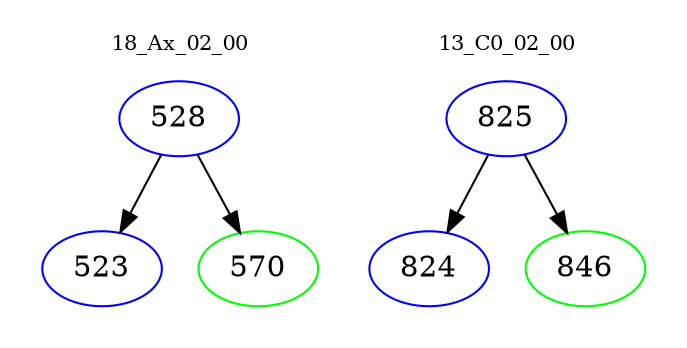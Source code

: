 digraph{
subgraph cluster_0 {
color = white
label = "18_Ax_02_00";
fontsize=10;
T0_528 [label="528", color="blue"]
T0_528 -> T0_523 [color="black"]
T0_523 [label="523", color="blue"]
T0_528 -> T0_570 [color="black"]
T0_570 [label="570", color="green"]
}
subgraph cluster_1 {
color = white
label = "13_C0_02_00";
fontsize=10;
T1_825 [label="825", color="blue"]
T1_825 -> T1_824 [color="black"]
T1_824 [label="824", color="blue"]
T1_825 -> T1_846 [color="black"]
T1_846 [label="846", color="green"]
}
}
